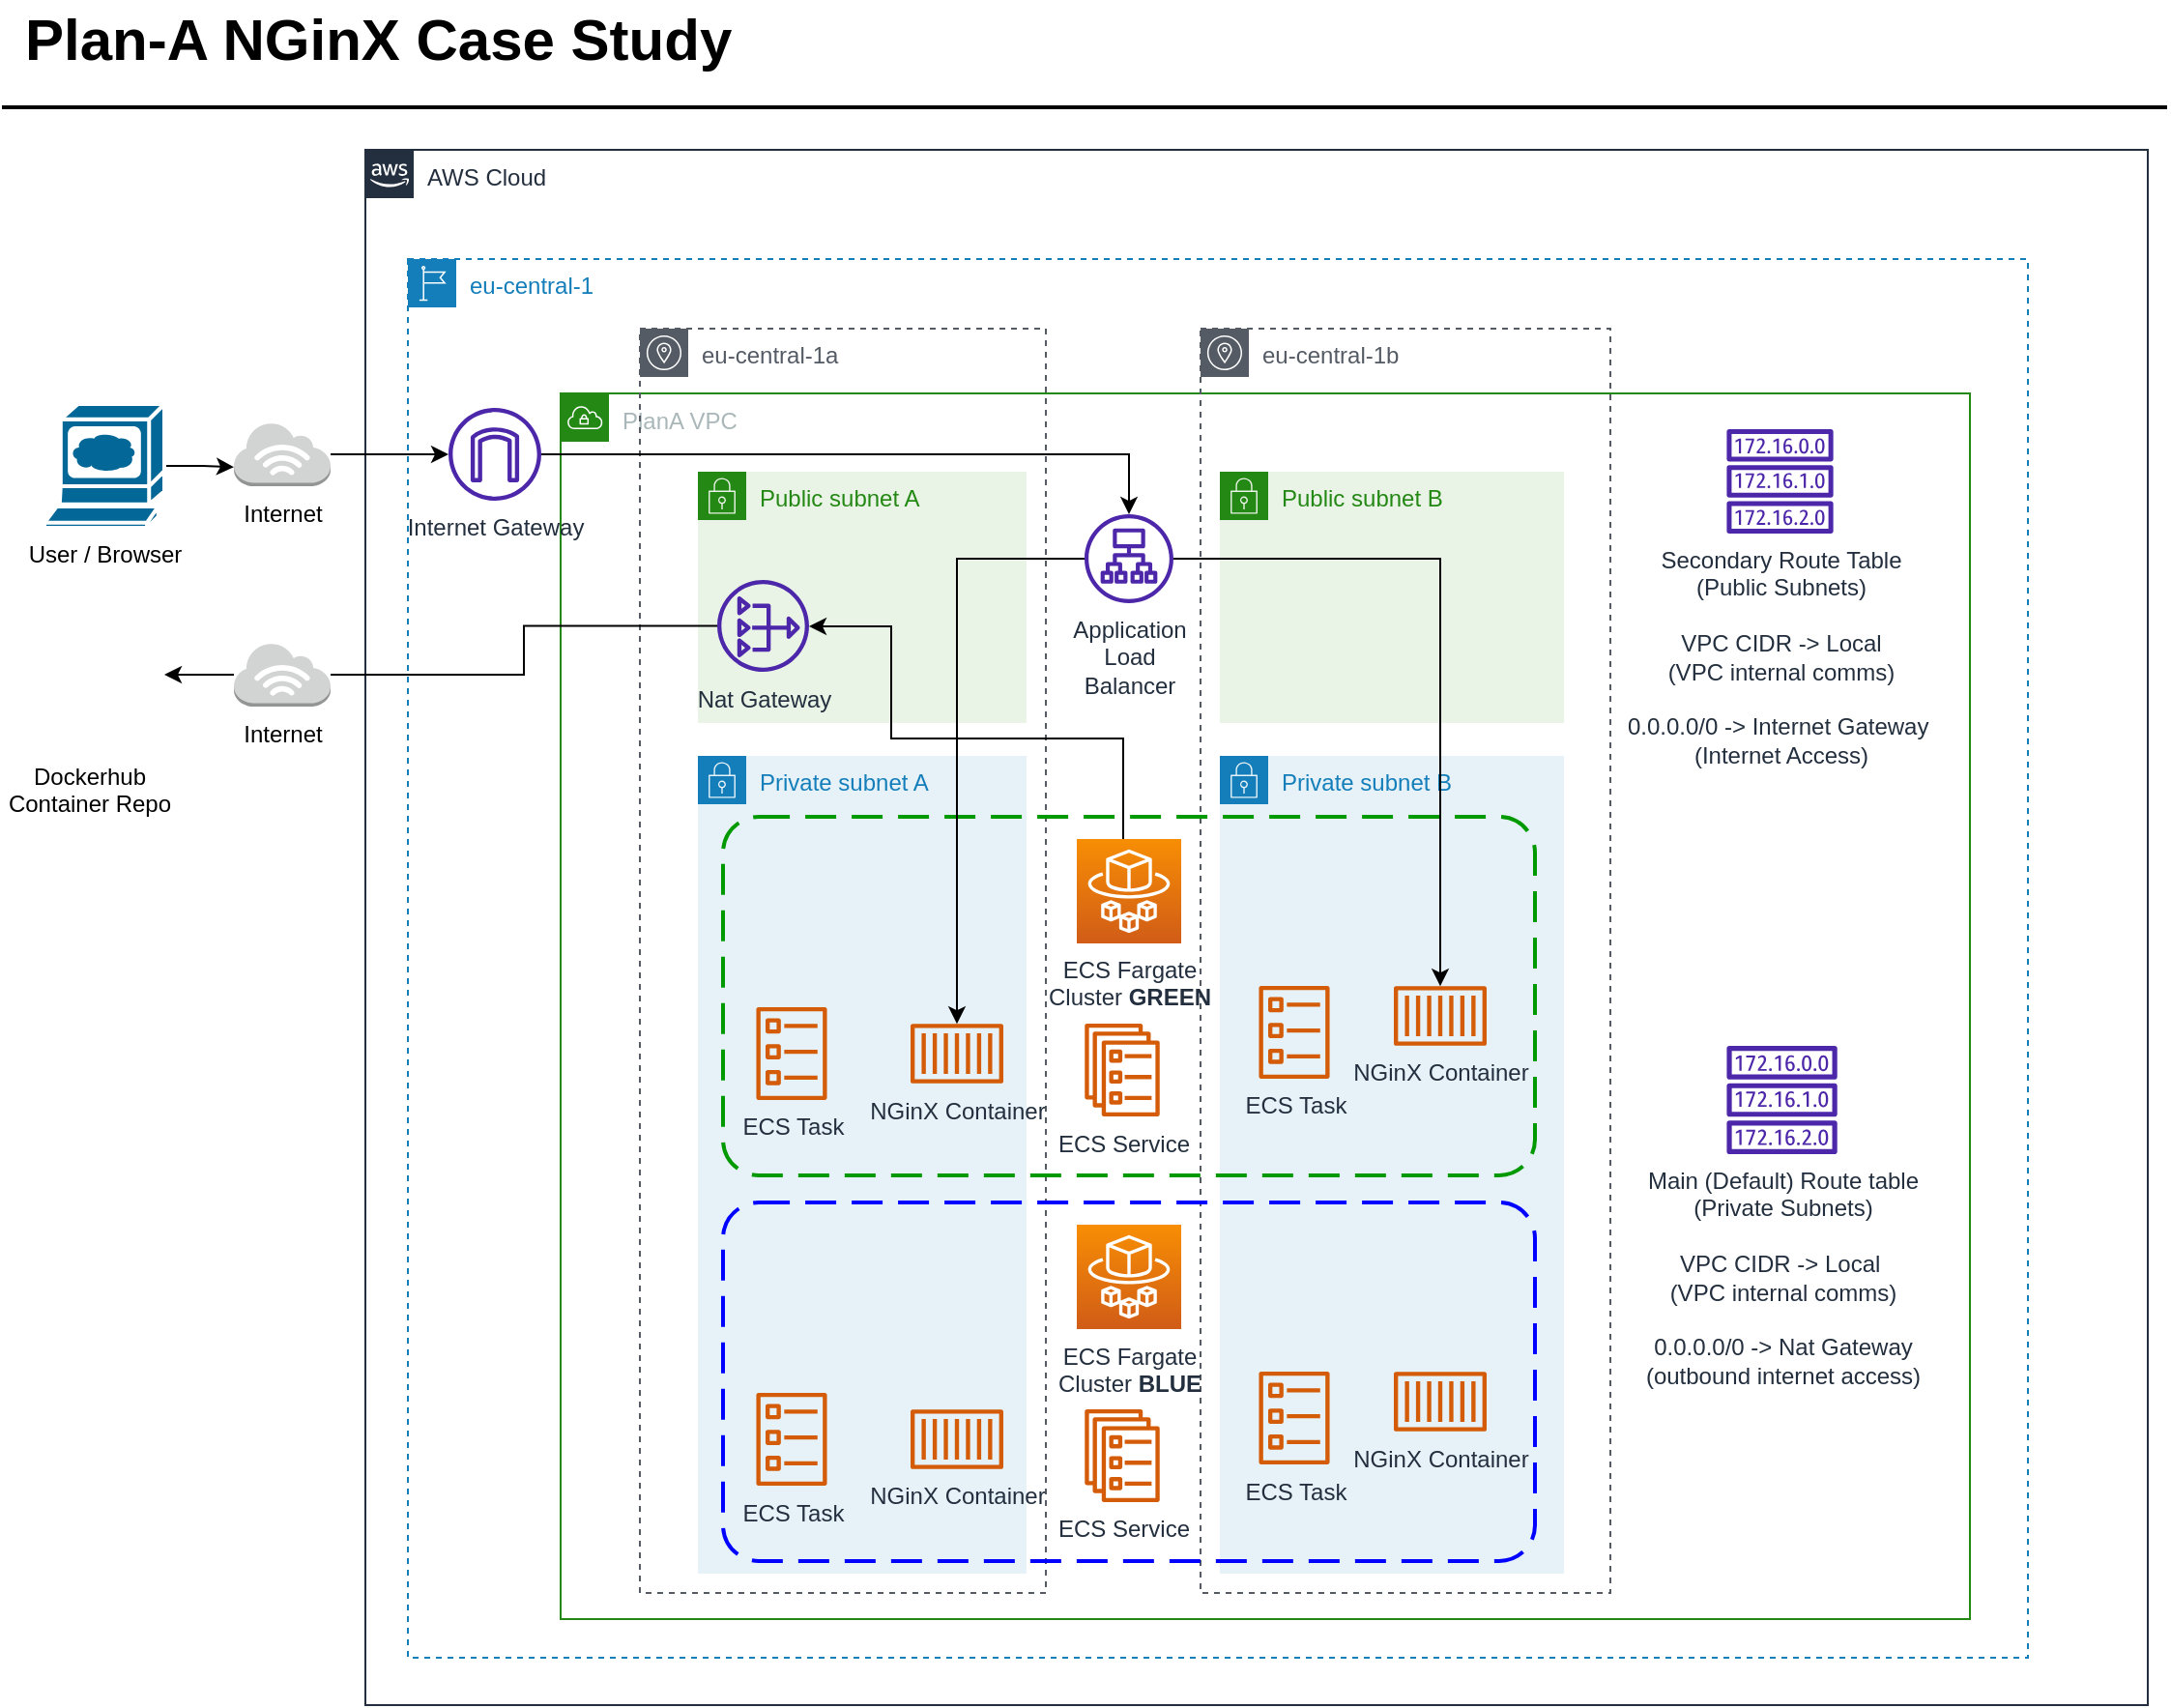 <mxfile version="20.3.6" type="github">
  <diagram id="ovH3Y4wv3d0kSPLnYK40" name="Page-1">
    <mxGraphModel dx="2489" dy="762" grid="1" gridSize="10" guides="1" tooltips="1" connect="1" arrows="1" fold="1" page="1" pageScale="1" pageWidth="827" pageHeight="1169" math="0" shadow="0">
      <root>
        <mxCell id="0" />
        <mxCell id="1" parent="0" />
        <mxCell id="fmvFC2zcxRDmfiOV9h6T-1" value="AWS Cloud" style="points=[[0,0],[0.25,0],[0.5,0],[0.75,0],[1,0],[1,0.25],[1,0.5],[1,0.75],[1,1],[0.75,1],[0.5,1],[0.25,1],[0,1],[0,0.75],[0,0.5],[0,0.25]];outlineConnect=0;gradientColor=none;html=1;whiteSpace=wrap;fontSize=12;fontStyle=0;shape=mxgraph.aws4.group;grIcon=mxgraph.aws4.group_aws_cloud_alt;strokeColor=#232F3E;fillColor=none;verticalAlign=top;align=left;spacingLeft=30;fontColor=#232F3E;dashed=0;container=1;pointerEvents=0;collapsible=0;recursiveResize=0;" vertex="1" parent="1">
          <mxGeometry x="-622" y="125.5" width="922" height="804.5" as="geometry" />
        </mxCell>
        <mxCell id="fmvFC2zcxRDmfiOV9h6T-2" value="PlanA VPC" style="points=[[0,0],[0.25,0],[0.5,0],[0.75,0],[1,0],[1,0.25],[1,0.5],[1,0.75],[1,1],[0.75,1],[0.5,1],[0.25,1],[0,1],[0,0.75],[0,0.5],[0,0.25]];outlineConnect=0;gradientColor=none;html=1;whiteSpace=wrap;fontSize=12;fontStyle=0;container=1;pointerEvents=0;collapsible=0;recursiveResize=0;shape=mxgraph.aws4.group;grIcon=mxgraph.aws4.group_vpc;strokeColor=#248814;fillColor=none;verticalAlign=top;align=left;spacingLeft=30;fontColor=#AAB7B8;dashed=0;" vertex="1" parent="fmvFC2zcxRDmfiOV9h6T-1">
          <mxGeometry x="101" y="126" width="729" height="634" as="geometry" />
        </mxCell>
        <mxCell id="fmvFC2zcxRDmfiOV9h6T-3" value="eu-central-1" style="points=[[0,0],[0.25,0],[0.5,0],[0.75,0],[1,0],[1,0.25],[1,0.5],[1,0.75],[1,1],[0.75,1],[0.5,1],[0.25,1],[0,1],[0,0.75],[0,0.5],[0,0.25]];outlineConnect=0;gradientColor=none;html=1;whiteSpace=wrap;fontSize=12;fontStyle=0;container=1;pointerEvents=0;collapsible=0;recursiveResize=0;shape=mxgraph.aws4.group;grIcon=mxgraph.aws4.group_region;strokeColor=#147EBA;fillColor=none;verticalAlign=top;align=left;spacingLeft=30;fontColor=#147EBA;dashed=1;" vertex="1" parent="fmvFC2zcxRDmfiOV9h6T-1">
          <mxGeometry x="22" y="56.5" width="838" height="723.5" as="geometry" />
        </mxCell>
        <mxCell id="fmvFC2zcxRDmfiOV9h6T-4" value="eu-central-1a" style="sketch=0;outlineConnect=0;gradientColor=none;html=1;whiteSpace=wrap;fontSize=12;fontStyle=0;shape=mxgraph.aws4.group;grIcon=mxgraph.aws4.group_availability_zone;strokeColor=#545B64;fillColor=none;verticalAlign=top;align=left;spacingLeft=30;fontColor=#545B64;dashed=1;" vertex="1" parent="fmvFC2zcxRDmfiOV9h6T-3">
          <mxGeometry x="120" y="36" width="210" height="654" as="geometry" />
        </mxCell>
        <mxCell id="fmvFC2zcxRDmfiOV9h6T-5" value="eu-central-1b" style="sketch=0;outlineConnect=0;gradientColor=none;html=1;whiteSpace=wrap;fontSize=12;fontStyle=0;shape=mxgraph.aws4.group;grIcon=mxgraph.aws4.group_availability_zone;strokeColor=#545B64;fillColor=none;verticalAlign=top;align=left;spacingLeft=30;fontColor=#545B64;dashed=1;" vertex="1" parent="fmvFC2zcxRDmfiOV9h6T-3">
          <mxGeometry x="410" y="36" width="212" height="654" as="geometry" />
        </mxCell>
        <mxCell id="fmvFC2zcxRDmfiOV9h6T-6" value="Private subnet B" style="points=[[0,0],[0.25,0],[0.5,0],[0.75,0],[1,0],[1,0.25],[1,0.5],[1,0.75],[1,1],[0.75,1],[0.5,1],[0.25,1],[0,1],[0,0.75],[0,0.5],[0,0.25]];outlineConnect=0;gradientColor=none;html=1;whiteSpace=wrap;fontSize=12;fontStyle=0;container=1;pointerEvents=0;collapsible=0;recursiveResize=0;shape=mxgraph.aws4.group;grIcon=mxgraph.aws4.group_security_group;grStroke=0;strokeColor=#147EBA;fillColor=#E6F2F8;verticalAlign=top;align=left;spacingLeft=30;fontColor=#147EBA;dashed=0;" vertex="1" parent="fmvFC2zcxRDmfiOV9h6T-3">
          <mxGeometry x="420" y="257" width="178" height="423" as="geometry" />
        </mxCell>
        <mxCell id="fmvFC2zcxRDmfiOV9h6T-7" value="Private subnet A" style="points=[[0,0],[0.25,0],[0.5,0],[0.75,0],[1,0],[1,0.25],[1,0.5],[1,0.75],[1,1],[0.75,1],[0.5,1],[0.25,1],[0,1],[0,0.75],[0,0.5],[0,0.25]];outlineConnect=0;gradientColor=none;html=1;whiteSpace=wrap;fontSize=12;fontStyle=0;container=1;pointerEvents=0;collapsible=0;recursiveResize=0;shape=mxgraph.aws4.group;grIcon=mxgraph.aws4.group_security_group;grStroke=0;strokeColor=#147EBA;fillColor=#E6F2F8;verticalAlign=top;align=left;spacingLeft=30;fontColor=#147EBA;dashed=0;" vertex="1" parent="fmvFC2zcxRDmfiOV9h6T-3">
          <mxGeometry x="150" y="257" width="170" height="423" as="geometry" />
        </mxCell>
        <mxCell id="fmvFC2zcxRDmfiOV9h6T-8" value="" style="rounded=1;arcSize=10;dashed=1;strokeColor=#009900;fillColor=none;gradientColor=none;dashPattern=8 4;strokeWidth=2;" vertex="1" parent="fmvFC2zcxRDmfiOV9h6T-3">
          <mxGeometry x="163" y="288.5" width="420" height="185.5" as="geometry" />
        </mxCell>
        <mxCell id="fmvFC2zcxRDmfiOV9h6T-9" value="Public subnet A" style="points=[[0,0],[0.25,0],[0.5,0],[0.75,0],[1,0],[1,0.25],[1,0.5],[1,0.75],[1,1],[0.75,1],[0.5,1],[0.25,1],[0,1],[0,0.75],[0,0.5],[0,0.25]];outlineConnect=0;gradientColor=none;html=1;whiteSpace=wrap;fontSize=12;fontStyle=0;container=1;pointerEvents=0;collapsible=0;recursiveResize=0;shape=mxgraph.aws4.group;grIcon=mxgraph.aws4.group_security_group;grStroke=0;strokeColor=#248814;fillColor=#E9F3E6;verticalAlign=top;align=left;spacingLeft=30;fontColor=#248814;dashed=0;" vertex="1" parent="fmvFC2zcxRDmfiOV9h6T-3">
          <mxGeometry x="150" y="110" width="170" height="130" as="geometry" />
        </mxCell>
        <mxCell id="fmvFC2zcxRDmfiOV9h6T-10" value="Nat Gateway" style="sketch=0;outlineConnect=0;fontColor=#232F3E;gradientColor=none;fillColor=#4D27AA;strokeColor=none;dashed=0;verticalLabelPosition=bottom;verticalAlign=top;align=center;html=1;fontSize=12;fontStyle=0;aspect=fixed;pointerEvents=1;shape=mxgraph.aws4.nat_gateway;" vertex="1" parent="fmvFC2zcxRDmfiOV9h6T-9">
          <mxGeometry x="10" y="56" width="47.5" height="47.5" as="geometry" />
        </mxCell>
        <mxCell id="fmvFC2zcxRDmfiOV9h6T-11" value="Public subnet B" style="points=[[0,0],[0.25,0],[0.5,0],[0.75,0],[1,0],[1,0.25],[1,0.5],[1,0.75],[1,1],[0.75,1],[0.5,1],[0.25,1],[0,1],[0,0.75],[0,0.5],[0,0.25]];outlineConnect=0;gradientColor=none;html=1;whiteSpace=wrap;fontSize=12;fontStyle=0;container=1;pointerEvents=0;collapsible=0;recursiveResize=0;shape=mxgraph.aws4.group;grIcon=mxgraph.aws4.group_security_group;grStroke=0;strokeColor=#248814;fillColor=#E9F3E6;verticalAlign=top;align=left;spacingLeft=30;fontColor=#248814;dashed=0;" vertex="1" parent="fmvFC2zcxRDmfiOV9h6T-3">
          <mxGeometry x="420" y="110" width="178" height="130" as="geometry" />
        </mxCell>
        <mxCell id="fmvFC2zcxRDmfiOV9h6T-12" style="edgeStyle=orthogonalEdgeStyle;rounded=0;orthogonalLoop=1;jettySize=auto;html=1;" edge="1" parent="fmvFC2zcxRDmfiOV9h6T-3" source="fmvFC2zcxRDmfiOV9h6T-14" target="fmvFC2zcxRDmfiOV9h6T-18">
          <mxGeometry relative="1" as="geometry" />
        </mxCell>
        <mxCell id="fmvFC2zcxRDmfiOV9h6T-13" style="edgeStyle=orthogonalEdgeStyle;rounded=0;orthogonalLoop=1;jettySize=auto;html=1;" edge="1" parent="fmvFC2zcxRDmfiOV9h6T-3" source="fmvFC2zcxRDmfiOV9h6T-14" target="fmvFC2zcxRDmfiOV9h6T-20">
          <mxGeometry relative="1" as="geometry">
            <mxPoint x="439" y="155" as="sourcePoint" />
          </mxGeometry>
        </mxCell>
        <mxCell id="fmvFC2zcxRDmfiOV9h6T-14" value="Application &lt;br&gt;Load &lt;br&gt;Balancer" style="sketch=0;outlineConnect=0;fontColor=#232F3E;gradientColor=none;fillColor=#4D27AA;strokeColor=none;dashed=0;verticalLabelPosition=bottom;verticalAlign=top;align=center;html=1;fontSize=12;fontStyle=0;aspect=fixed;pointerEvents=1;shape=mxgraph.aws4.application_load_balancer;" vertex="1" parent="fmvFC2zcxRDmfiOV9h6T-3">
          <mxGeometry x="350" y="132" width="46" height="46" as="geometry" />
        </mxCell>
        <mxCell id="fmvFC2zcxRDmfiOV9h6T-15" value="Main (Default) Route table&lt;br&gt;(Private Subnets)&lt;br&gt;&lt;br&gt;VPC CIDR -&amp;gt; Local&amp;nbsp;&lt;br&gt;(VPC internal comms)&lt;br&gt;&lt;br&gt;0.0.0.0/0 -&amp;gt; Nat Gateway &lt;br&gt;(outbound internet access)" style="sketch=0;outlineConnect=0;fontColor=#232F3E;gradientColor=none;fillColor=#4D27AA;strokeColor=none;dashed=0;verticalLabelPosition=bottom;verticalAlign=top;align=center;html=1;fontSize=12;fontStyle=0;aspect=fixed;pointerEvents=1;shape=mxgraph.aws4.route_table;" vertex="1" parent="fmvFC2zcxRDmfiOV9h6T-3">
          <mxGeometry x="682.05" y="407" width="57.47" height="56" as="geometry" />
        </mxCell>
        <mxCell id="fmvFC2zcxRDmfiOV9h6T-16" value="ECS Service" style="sketch=0;outlineConnect=0;fontColor=#232F3E;gradientColor=none;fillColor=#D45B07;strokeColor=none;dashed=0;verticalLabelPosition=bottom;verticalAlign=top;align=center;html=1;fontSize=12;fontStyle=0;aspect=fixed;pointerEvents=1;shape=mxgraph.aws4.ecs_service;" vertex="1" parent="fmvFC2zcxRDmfiOV9h6T-3">
          <mxGeometry x="350" y="395.5" width="39" height="48" as="geometry" />
        </mxCell>
        <mxCell id="fmvFC2zcxRDmfiOV9h6T-17" value="ECS Task" style="sketch=0;outlineConnect=0;fontColor=#232F3E;gradientColor=none;fillColor=#D45B07;strokeColor=none;dashed=0;verticalLabelPosition=bottom;verticalAlign=top;align=center;html=1;fontSize=12;fontStyle=0;aspect=fixed;pointerEvents=1;shape=mxgraph.aws4.ecs_task;" vertex="1" parent="fmvFC2zcxRDmfiOV9h6T-3">
          <mxGeometry x="180" y="387" width="37" height="48" as="geometry" />
        </mxCell>
        <mxCell id="fmvFC2zcxRDmfiOV9h6T-18" value="NGinX Container" style="sketch=0;outlineConnect=0;fontColor=#232F3E;gradientColor=none;fillColor=#D45B07;strokeColor=none;dashed=0;verticalLabelPosition=bottom;verticalAlign=top;align=center;html=1;fontSize=12;fontStyle=0;aspect=fixed;pointerEvents=1;shape=mxgraph.aws4.container_1;" vertex="1" parent="fmvFC2zcxRDmfiOV9h6T-3">
          <mxGeometry x="260" y="395.5" width="48" height="31" as="geometry" />
        </mxCell>
        <mxCell id="fmvFC2zcxRDmfiOV9h6T-19" value="ECS Task" style="sketch=0;outlineConnect=0;fontColor=#232F3E;gradientColor=none;fillColor=#D45B07;strokeColor=none;dashed=0;verticalLabelPosition=bottom;verticalAlign=top;align=center;html=1;fontSize=12;fontStyle=0;aspect=fixed;pointerEvents=1;shape=mxgraph.aws4.ecs_task;" vertex="1" parent="fmvFC2zcxRDmfiOV9h6T-3">
          <mxGeometry x="440" y="376" width="37" height="48" as="geometry" />
        </mxCell>
        <mxCell id="fmvFC2zcxRDmfiOV9h6T-20" value="NGinX Container" style="sketch=0;outlineConnect=0;fontColor=#232F3E;gradientColor=none;fillColor=#D45B07;strokeColor=none;dashed=0;verticalLabelPosition=bottom;verticalAlign=top;align=center;html=1;fontSize=12;fontStyle=0;aspect=fixed;pointerEvents=1;shape=mxgraph.aws4.container_1;" vertex="1" parent="fmvFC2zcxRDmfiOV9h6T-3">
          <mxGeometry x="510" y="376" width="48" height="31" as="geometry" />
        </mxCell>
        <mxCell id="fmvFC2zcxRDmfiOV9h6T-21" style="edgeStyle=orthogonalEdgeStyle;rounded=0;orthogonalLoop=1;jettySize=auto;html=1;" edge="1" parent="fmvFC2zcxRDmfiOV9h6T-3" source="fmvFC2zcxRDmfiOV9h6T-22" target="fmvFC2zcxRDmfiOV9h6T-10">
          <mxGeometry relative="1" as="geometry">
            <Array as="points">
              <mxPoint x="370" y="248" />
              <mxPoint x="250" y="248" />
              <mxPoint x="250" y="190" />
            </Array>
          </mxGeometry>
        </mxCell>
        <mxCell id="fmvFC2zcxRDmfiOV9h6T-22" value="ECS Fargate&lt;br style=&quot;padding: 0px; margin: 0px;&quot;&gt;Cluster &lt;b&gt;GREEN&lt;/b&gt;&lt;div style=&quot;padding: 0px; margin: 0px;&quot;&gt;&lt;br style=&quot;padding: 0px; margin: 0px; color: rgb(0, 0, 0);&quot;&gt;&lt;/div&gt;" style="sketch=0;points=[[0,0,0],[0.25,0,0],[0.5,0,0],[0.75,0,0],[1,0,0],[0,1,0],[0.25,1,0],[0.5,1,0],[0.75,1,0],[1,1,0],[0,0.25,0],[0,0.5,0],[0,0.75,0],[1,0.25,0],[1,0.5,0],[1,0.75,0]];outlineConnect=0;fontColor=#232F3E;gradientColor=#F78E04;gradientDirection=north;fillColor=#D05C17;strokeColor=#ffffff;dashed=0;verticalLabelPosition=bottom;verticalAlign=top;align=center;html=1;fontSize=12;fontStyle=0;aspect=fixed;shape=mxgraph.aws4.resourceIcon;resIcon=mxgraph.aws4.fargate;" vertex="1" parent="fmvFC2zcxRDmfiOV9h6T-3">
          <mxGeometry x="346" y="300" width="54" height="54" as="geometry" />
        </mxCell>
        <mxCell id="fmvFC2zcxRDmfiOV9h6T-23" value="Secondary Route Table&lt;br&gt;(Public Subnets)&lt;br&gt;&lt;br&gt;VPC CIDR -&amp;gt; Local&lt;br&gt;(VPC internal comms)&lt;br&gt;&lt;br&gt;0.0.0.0/0 -&amp;gt; Internet Gateway&amp;nbsp;&lt;br&gt;(Internet Access)" style="sketch=0;outlineConnect=0;fontColor=#232F3E;gradientColor=none;fillColor=#4D27AA;strokeColor=none;dashed=0;verticalLabelPosition=bottom;verticalAlign=top;align=center;html=1;fontSize=12;fontStyle=0;aspect=fixed;pointerEvents=1;shape=mxgraph.aws4.route_table;" vertex="1" parent="fmvFC2zcxRDmfiOV9h6T-3">
          <mxGeometry x="682.05" y="88" width="55.42" height="54" as="geometry" />
        </mxCell>
        <mxCell id="fmvFC2zcxRDmfiOV9h6T-24" value="" style="rounded=1;arcSize=10;dashed=1;strokeColor=#0000FF;fillColor=none;gradientColor=none;dashPattern=8 4;strokeWidth=2;" vertex="1" parent="fmvFC2zcxRDmfiOV9h6T-3">
          <mxGeometry x="163" y="488" width="420" height="185.5" as="geometry" />
        </mxCell>
        <mxCell id="fmvFC2zcxRDmfiOV9h6T-25" value="ECS Service" style="sketch=0;outlineConnect=0;fontColor=#232F3E;gradientColor=none;fillColor=#D45B07;strokeColor=none;dashed=0;verticalLabelPosition=bottom;verticalAlign=top;align=center;html=1;fontSize=12;fontStyle=0;aspect=fixed;pointerEvents=1;shape=mxgraph.aws4.ecs_service;" vertex="1" parent="fmvFC2zcxRDmfiOV9h6T-3">
          <mxGeometry x="350" y="595" width="39" height="48" as="geometry" />
        </mxCell>
        <mxCell id="fmvFC2zcxRDmfiOV9h6T-26" value="ECS Task" style="sketch=0;outlineConnect=0;fontColor=#232F3E;gradientColor=none;fillColor=#D45B07;strokeColor=none;dashed=0;verticalLabelPosition=bottom;verticalAlign=top;align=center;html=1;fontSize=12;fontStyle=0;aspect=fixed;pointerEvents=1;shape=mxgraph.aws4.ecs_task;" vertex="1" parent="fmvFC2zcxRDmfiOV9h6T-3">
          <mxGeometry x="180" y="586.5" width="37" height="48" as="geometry" />
        </mxCell>
        <mxCell id="fmvFC2zcxRDmfiOV9h6T-27" value="NGinX Container" style="sketch=0;outlineConnect=0;fontColor=#232F3E;gradientColor=none;fillColor=#D45B07;strokeColor=none;dashed=0;verticalLabelPosition=bottom;verticalAlign=top;align=center;html=1;fontSize=12;fontStyle=0;aspect=fixed;pointerEvents=1;shape=mxgraph.aws4.container_1;" vertex="1" parent="fmvFC2zcxRDmfiOV9h6T-3">
          <mxGeometry x="260" y="595" width="48" height="31" as="geometry" />
        </mxCell>
        <mxCell id="fmvFC2zcxRDmfiOV9h6T-28" value="ECS Task" style="sketch=0;outlineConnect=0;fontColor=#232F3E;gradientColor=none;fillColor=#D45B07;strokeColor=none;dashed=0;verticalLabelPosition=bottom;verticalAlign=top;align=center;html=1;fontSize=12;fontStyle=0;aspect=fixed;pointerEvents=1;shape=mxgraph.aws4.ecs_task;" vertex="1" parent="fmvFC2zcxRDmfiOV9h6T-3">
          <mxGeometry x="440" y="575.5" width="37" height="48" as="geometry" />
        </mxCell>
        <mxCell id="fmvFC2zcxRDmfiOV9h6T-29" value="NGinX Container" style="sketch=0;outlineConnect=0;fontColor=#232F3E;gradientColor=none;fillColor=#D45B07;strokeColor=none;dashed=0;verticalLabelPosition=bottom;verticalAlign=top;align=center;html=1;fontSize=12;fontStyle=0;aspect=fixed;pointerEvents=1;shape=mxgraph.aws4.container_1;" vertex="1" parent="fmvFC2zcxRDmfiOV9h6T-3">
          <mxGeometry x="510" y="575.5" width="48" height="31" as="geometry" />
        </mxCell>
        <mxCell id="fmvFC2zcxRDmfiOV9h6T-30" value="ECS Fargate&lt;br style=&quot;padding: 0px; margin: 0px;&quot;&gt;Cluster &lt;b&gt;BLUE&lt;/b&gt;" style="sketch=0;points=[[0,0,0],[0.25,0,0],[0.5,0,0],[0.75,0,0],[1,0,0],[0,1,0],[0.25,1,0],[0.5,1,0],[0.75,1,0],[1,1,0],[0,0.25,0],[0,0.5,0],[0,0.75,0],[1,0.25,0],[1,0.5,0],[1,0.75,0]];outlineConnect=0;fontColor=#232F3E;gradientColor=#F78E04;gradientDirection=north;fillColor=#D05C17;strokeColor=#ffffff;dashed=0;verticalLabelPosition=bottom;verticalAlign=top;align=center;html=1;fontSize=12;fontStyle=0;aspect=fixed;shape=mxgraph.aws4.resourceIcon;resIcon=mxgraph.aws4.fargate;" vertex="1" parent="fmvFC2zcxRDmfiOV9h6T-3">
          <mxGeometry x="346" y="499.5" width="54" height="54" as="geometry" />
        </mxCell>
        <mxCell id="fmvFC2zcxRDmfiOV9h6T-31" value="Plan-A NGinX Case Study" style="text;html=1;resizable=0;points=[];autosize=1;align=left;verticalAlign=top;spacingTop=-4;fontSize=30;fontStyle=1" vertex="1" parent="1">
          <mxGeometry x="-800" y="48" width="390" height="40" as="geometry" />
        </mxCell>
        <mxCell id="fmvFC2zcxRDmfiOV9h6T-32" value="" style="line;strokeWidth=2;html=1;fontSize=14;" vertex="1" parent="1">
          <mxGeometry x="-810" y="98.5" width="1120" height="10" as="geometry" />
        </mxCell>
        <mxCell id="fmvFC2zcxRDmfiOV9h6T-33" style="edgeStyle=orthogonalEdgeStyle;rounded=0;orthogonalLoop=1;jettySize=auto;html=1;" edge="1" parent="1" source="fmvFC2zcxRDmfiOV9h6T-38" target="fmvFC2zcxRDmfiOV9h6T-36">
          <mxGeometry relative="1" as="geometry" />
        </mxCell>
        <mxCell id="fmvFC2zcxRDmfiOV9h6T-34" style="edgeStyle=orthogonalEdgeStyle;rounded=0;orthogonalLoop=1;jettySize=auto;html=1;entryX=0;entryY=0.7;entryDx=0;entryDy=0;entryPerimeter=0;" edge="1" parent="1" source="fmvFC2zcxRDmfiOV9h6T-35" target="fmvFC2zcxRDmfiOV9h6T-38">
          <mxGeometry relative="1" as="geometry" />
        </mxCell>
        <mxCell id="fmvFC2zcxRDmfiOV9h6T-35" value="User / Browser" style="shape=mxgraph.cisco.computers_and_peripherals.web_browser;html=1;pointerEvents=1;dashed=0;fillColor=#036897;strokeColor=#ffffff;strokeWidth=2;verticalLabelPosition=bottom;verticalAlign=top;align=center;outlineConnect=0;" vertex="1" parent="1">
          <mxGeometry x="-788" y="257" width="62" height="64" as="geometry" />
        </mxCell>
        <mxCell id="fmvFC2zcxRDmfiOV9h6T-36" value="Internet Gateway" style="sketch=0;outlineConnect=0;fontColor=#232F3E;gradientColor=none;fillColor=#4D27AA;strokeColor=none;dashed=0;verticalLabelPosition=bottom;verticalAlign=top;align=center;html=1;fontSize=12;fontStyle=0;aspect=fixed;pointerEvents=1;shape=mxgraph.aws4.internet_gateway;" vertex="1" parent="1">
          <mxGeometry x="-579" y="259" width="48" height="48" as="geometry" />
        </mxCell>
        <mxCell id="fmvFC2zcxRDmfiOV9h6T-37" style="edgeStyle=orthogonalEdgeStyle;rounded=0;orthogonalLoop=1;jettySize=auto;html=1;" edge="1" parent="1" source="fmvFC2zcxRDmfiOV9h6T-36" target="fmvFC2zcxRDmfiOV9h6T-14">
          <mxGeometry relative="1" as="geometry" />
        </mxCell>
        <mxCell id="fmvFC2zcxRDmfiOV9h6T-38" value="Internet" style="outlineConnect=0;dashed=0;verticalLabelPosition=bottom;verticalAlign=top;align=center;html=1;shape=mxgraph.aws3.internet_3;fillColor=#D2D3D3;gradientColor=none;" vertex="1" parent="1">
          <mxGeometry x="-690" y="266.5" width="50" height="33" as="geometry" />
        </mxCell>
        <mxCell id="fmvFC2zcxRDmfiOV9h6T-39" value="Dockerhub&lt;br&gt;Container Repo" style="shape=image;html=1;verticalAlign=top;verticalLabelPosition=bottom;labelBackgroundColor=#ffffff;imageAspect=0;aspect=fixed;image=https://cdn1.iconfinder.com/data/icons/ionicons-fill-vol-2/512/logo-docker-128.png" vertex="1" parent="1">
          <mxGeometry x="-804" y="358" width="78" height="78" as="geometry" />
        </mxCell>
        <mxCell id="fmvFC2zcxRDmfiOV9h6T-40" style="edgeStyle=orthogonalEdgeStyle;rounded=0;orthogonalLoop=1;jettySize=auto;html=1;startArrow=none;" edge="1" parent="1" source="fmvFC2zcxRDmfiOV9h6T-41" target="fmvFC2zcxRDmfiOV9h6T-39">
          <mxGeometry relative="1" as="geometry" />
        </mxCell>
        <mxCell id="fmvFC2zcxRDmfiOV9h6T-41" value="Internet" style="outlineConnect=0;dashed=0;verticalLabelPosition=bottom;verticalAlign=top;align=center;html=1;shape=mxgraph.aws3.internet_3;fillColor=#D2D3D3;gradientColor=none;" vertex="1" parent="1">
          <mxGeometry x="-690" y="380.5" width="50" height="33" as="geometry" />
        </mxCell>
        <mxCell id="fmvFC2zcxRDmfiOV9h6T-42" value="" style="edgeStyle=orthogonalEdgeStyle;rounded=0;orthogonalLoop=1;jettySize=auto;html=1;endArrow=none;" edge="1" parent="1" source="fmvFC2zcxRDmfiOV9h6T-10" target="fmvFC2zcxRDmfiOV9h6T-41">
          <mxGeometry relative="1" as="geometry">
            <mxPoint x="-440" y="371.706" as="sourcePoint" />
            <mxPoint x="-726" y="397.0" as="targetPoint" />
          </mxGeometry>
        </mxCell>
      </root>
    </mxGraphModel>
  </diagram>
</mxfile>
